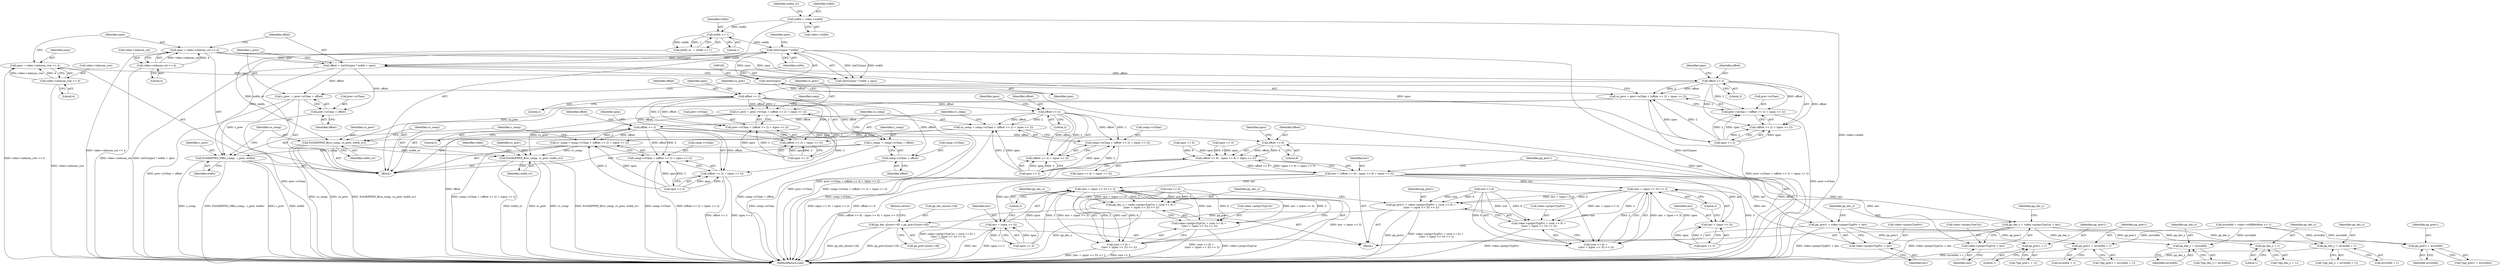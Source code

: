 digraph "1_Android_961e5ac5788b52304e64b9a509781beaf5201fb0_0@integer" {
"1000177" [label="(Call,offset = (int32)ypos * width + xpos)"];
"1000180" [label="(Call,(int32)ypos * width)"];
"1000181" [label="(Call,(int32)ypos)"];
"1000163" [label="(Call,ypos = video->mbnum_row << 4)"];
"1000165" [label="(Call,video->mbnum_row << 4)"];
"1000160" [label="(Call,width >> 1)"];
"1000153" [label="(Call,width = video->width)"];
"1000170" [label="(Call,xpos = video->mbnum_col << 4)"];
"1000172" [label="(Call,video->mbnum_col << 4)"];
"1000186" [label="(Call,c_prev  = prev->yChan + offset)"];
"1000257" [label="(Call,PutSKIPPED_MB(c_comp,  c_prev, width))"];
"1000188" [label="(Call,prev->yChan + offset)"];
"1000200" [label="(Call,offset >> 2)"];
"1000193" [label="(Call,cu_prev = prev->uChan + (offset >> 2) + (xpos >> 2))"];
"1000261" [label="(Call,PutSKIPPED_B(cu_comp, cu_prev, width_uv))"];
"1000265" [label="(Call,PutSKIPPED_B(cv_comp, cv_prev, width_uv))"];
"1000195" [label="(Call,prev->uChan + (offset >> 2) + (xpos >> 2))"];
"1000199" [label="(Call,(offset >> 2) + (xpos >> 2))"];
"1000213" [label="(Call,offset >> 2)"];
"1000206" [label="(Call,cv_prev = prev->vChan + (offset >> 2) + (xpos >> 2))"];
"1000208" [label="(Call,prev->vChan + (offset >> 2) + (xpos >> 2))"];
"1000212" [label="(Call,(offset >> 2) + (xpos >> 2))"];
"1000224" [label="(Call,c_comp  = comp->yChan + offset)"];
"1000226" [label="(Call,comp->yChan + offset)"];
"1000238" [label="(Call,offset >> 2)"];
"1000231" [label="(Call,cu_comp = comp->uChan + (offset >> 2) + (xpos >> 2))"];
"1000233" [label="(Call,comp->uChan + (offset >> 2) + (xpos >> 2))"];
"1000237" [label="(Call,(offset >> 2) + (xpos >> 2))"];
"1000251" [label="(Call,offset >> 2)"];
"1000244" [label="(Call,cv_comp = comp->vChan + (offset >> 2) + (xpos >> 2))"];
"1000246" [label="(Call,comp->vChan + (offset >> 2) + (xpos >> 2))"];
"1000250" [label="(Call,(offset >> 2) + (xpos >> 2))"];
"1000279" [label="(Call,offset >> 6)"];
"1000278" [label="(Call,(offset >> 6) - (xpos >> 6) + (xpos >> 3))"];
"1000276" [label="(Call,imv = (offset >> 6) - (xpos >> 6) + (xpos >> 3))"];
"1000289" [label="(Call,pp_prev1 = video->pstprcTypPrv + imv)"];
"1000314" [label="(Call,pp_prev1 + 1)"];
"1000323" [label="(Call,pp_prev1 + mvwidth)"];
"1000334" [label="(Call,pp_prev1 + mvwidth + 1)"];
"1000291" [label="(Call,video->pstprcTypPrv + imv)"];
"1000296" [label="(Call,pp_dec_y = video->pstprcTypCur + imv)"];
"1000310" [label="(Call,pp_dec_y + 1)"];
"1000319" [label="(Call,pp_dec_y + mvwidth)"];
"1000328" [label="(Call,pp_dec_y + mvwidth + 1)"];
"1000298" [label="(Call,video->pstprcTypCur + imv)"];
"1000349" [label="(Call,(imv + (xpos >> 3)) >> 2)"];
"1000339" [label="(Call,pp_prev1 = video->pstprcTypPrv + (size >> 6) +\n ((imv + (xpos >> 3)) >> 2))"];
"1000378" [label="(Call,pp_dec_u[size>>8] = pp_prev1[size>>8])"];
"1000341" [label="(Call,video->pstprcTypPrv + (size >> 6) +\n ((imv + (xpos >> 3)) >> 2))"];
"1000345" [label="(Call,(size >> 6) +\n ((imv + (xpos >> 3)) >> 2))"];
"1000350" [label="(Call,imv + (xpos >> 3))"];
"1000366" [label="(Call,(imv + (xpos >> 3)) >> 2)"];
"1000356" [label="(Call,pp_dec_u = video->pstprcTypCur + (size >> 6) +\n ((imv + (xpos >> 3)) >> 2))"];
"1000358" [label="(Call,video->pstprcTypCur + (size >> 6) +\n ((imv + (xpos >> 3)) >> 2))"];
"1000362" [label="(Call,(size >> 6) +\n ((imv + (xpos >> 3)) >> 2))"];
"1000367" [label="(Call,imv + (xpos >> 3))"];
"1000251" [label="(Call,offset >> 2)"];
"1000363" [label="(Call,size >> 6)"];
"1000230" [label="(Identifier,offset)"];
"1000184" [label="(Identifier,width)"];
"1000171" [label="(Identifier,xpos)"];
"1000359" [label="(Call,video->pstprcTypCur)"];
"1000232" [label="(Identifier,cu_comp)"];
"1000267" [label="(Identifier,cv_prev)"];
"1000297" [label="(Identifier,pp_dec_y)"];
"1000389" [label="(Return,return;)"];
"1000206" [label="(Call,cv_prev = prev->vChan + (offset >> 2) + (xpos >> 2))"];
"1000186" [label="(Call,c_prev  = prev->yChan + offset)"];
"1000296" [label="(Call,pp_dec_y = video->pstprcTypCur + imv)"];
"1000258" [label="(Identifier,c_comp)"];
"1000375" [label="(Identifier,pp_dec_u)"];
"1000252" [label="(Identifier,offset)"];
"1000315" [label="(Identifier,pp_prev1)"];
"1000199" [label="(Call,(offset >> 2) + (xpos >> 2))"];
"1000202" [label="(Literal,2)"];
"1000214" [label="(Identifier,offset)"];
"1000346" [label="(Call,size >> 6)"];
"1000176" [label="(Literal,4)"];
"1000340" [label="(Identifier,pp_prev1)"];
"1000172" [label="(Call,video->mbnum_col << 4)"];
"1000309" [label="(Call,*(pp_dec_y + 1))"];
"1000209" [label="(Call,prev->vChan)"];
"1000357" [label="(Identifier,pp_dec_u)"];
"1000384" [label="(Call,pp_prev1[size>>8])"];
"1000390" [label="(MethodReturn,void)"];
"1000266" [label="(Identifier,cv_comp)"];
"1000241" [label="(Call,xpos >> 2)"];
"1000215" [label="(Literal,2)"];
"1000349" [label="(Call,(imv + (xpos >> 3)) >> 2)"];
"1000196" [label="(Call,prev->uChan)"];
"1000323" [label="(Call,pp_prev1 + mvwidth)"];
"1000192" [label="(Identifier,offset)"];
"1000234" [label="(Call,comp->uChan)"];
"1000312" [label="(Literal,1)"];
"1000356" [label="(Call,pp_dec_u = video->pstprcTypCur + (size >> 6) +\n ((imv + (xpos >> 3)) >> 2))"];
"1000177" [label="(Call,offset = (int32)ypos * width + xpos)"];
"1000316" [label="(Literal,1)"];
"1000263" [label="(Identifier,cu_prev)"];
"1000195" [label="(Call,prev->uChan + (offset >> 2) + (xpos >> 2))"];
"1000305" [label="(Identifier,pp_dec_y)"];
"1000194" [label="(Identifier,cu_prev)"];
"1000231" [label="(Call,cu_comp = comp->uChan + (offset >> 2) + (xpos >> 2))"];
"1000330" [label="(Call,mvwidth + 1)"];
"1000239" [label="(Identifier,offset)"];
"1000362" [label="(Call,(size >> 6) +\n ((imv + (xpos >> 3)) >> 2))"];
"1000155" [label="(Call,video->width)"];
"1000161" [label="(Identifier,width)"];
"1000282" [label="(Call,(xpos >> 6) + (xpos >> 3))"];
"1000164" [label="(Identifier,ypos)"];
"1000335" [label="(Identifier,pp_prev1)"];
"1000324" [label="(Identifier,pp_prev1)"];
"1000213" [label="(Call,offset >> 2)"];
"1000159" [label="(Identifier,width_uv)"];
"1000188" [label="(Call,prev->yChan + offset)"];
"1000265" [label="(Call,PutSKIPPED_B(cv_comp, cv_prev, width_uv))"];
"1000311" [label="(Identifier,pp_dec_y)"];
"1000255" [label="(Identifier,xpos)"];
"1000187" [label="(Identifier,c_prev)"];
"1000204" [label="(Identifier,xpos)"];
"1000372" [label="(Literal,2)"];
"1000295" [label="(Identifier,imv)"];
"1000336" [label="(Call,mvwidth + 1)"];
"1000325" [label="(Identifier,mvwidth)"];
"1000275" [label="(Block,)"];
"1000329" [label="(Identifier,pp_dec_y)"];
"1000162" [label="(Literal,1)"];
"1000260" [label="(Identifier,width)"];
"1000165" [label="(Call,video->mbnum_row << 4)"];
"1000226" [label="(Call,comp->yChan + offset)"];
"1000154" [label="(Identifier,width)"];
"1000278" [label="(Call,(offset >> 6) - (xpos >> 6) + (xpos >> 3))"];
"1000367" [label="(Call,imv + (xpos >> 3))"];
"1000240" [label="(Literal,2)"];
"1000212" [label="(Call,(offset >> 2) + (xpos >> 2))"];
"1000153" [label="(Call,width = video->width)"];
"1000369" [label="(Call,xpos >> 3)"];
"1000302" [label="(Identifier,imv)"];
"1000146" [label="(Call,mvwidth = video->nMBPerRow << 1)"];
"1000352" [label="(Call,xpos >> 3)"];
"1000350" [label="(Call,imv + (xpos >> 3))"];
"1000368" [label="(Identifier,imv)"];
"1000333" [label="(Call,*(pp_prev1 + mvwidth + 1))"];
"1000160" [label="(Call,width >> 1)"];
"1000276" [label="(Call,imv = (offset >> 6) - (xpos >> 6) + (xpos >> 3))"];
"1000208" [label="(Call,prev->vChan + (offset >> 2) + (xpos >> 2))"];
"1000224" [label="(Call,c_comp  = comp->yChan + offset)"];
"1000310" [label="(Call,pp_dec_y + 1)"];
"1000185" [label="(Identifier,xpos)"];
"1000112" [label="(Block,)"];
"1000181" [label="(Call,(int32)ypos)"];
"1000379" [label="(Call,pp_dec_u[size>>8])"];
"1000345" [label="(Call,(size >> 6) +\n ((imv + (xpos >> 3)) >> 2))"];
"1000358" [label="(Call,video->pstprcTypCur + (size >> 6) +\n ((imv + (xpos >> 3)) >> 2))"];
"1000244" [label="(Call,cv_comp = comp->vChan + (offset >> 2) + (xpos >> 2))"];
"1000261" [label="(Call,PutSKIPPED_B(cu_comp, cu_prev, width_uv))"];
"1000225" [label="(Identifier,c_comp)"];
"1000298" [label="(Call,video->pstprcTypCur + imv)"];
"1000233" [label="(Call,comp->uChan + (offset >> 2) + (xpos >> 2))"];
"1000351" [label="(Identifier,imv)"];
"1000183" [label="(Identifier,ypos)"];
"1000207" [label="(Identifier,cv_prev)"];
"1000378" [label="(Call,pp_dec_u[size>>8] = pp_prev1[size>>8])"];
"1000169" [label="(Literal,4)"];
"1000283" [label="(Call,xpos >> 6)"];
"1000319" [label="(Call,pp_dec_y + mvwidth)"];
"1000277" [label="(Identifier,imv)"];
"1000158" [label="(Call,width_uv  = width >> 1)"];
"1000166" [label="(Call,video->mbnum_row)"];
"1000327" [label="(Call,*(pp_dec_y + mvwidth + 1))"];
"1000193" [label="(Call,cu_prev = prev->uChan + (offset >> 2) + (xpos >> 2))"];
"1000272" [label="(Identifier,video)"];
"1000268" [label="(Identifier,width_uv)"];
"1000238" [label="(Call,offset >> 2)"];
"1000220" [label="(Identifier,comp)"];
"1000245" [label="(Identifier,cv_comp)"];
"1000246" [label="(Call,comp->vChan + (offset >> 2) + (xpos >> 2))"];
"1000262" [label="(Identifier,cu_comp)"];
"1000341" [label="(Call,video->pstprcTypPrv + (size >> 6) +\n ((imv + (xpos >> 3)) >> 2))"];
"1000299" [label="(Call,video->pstprcTypCur)"];
"1000259" [label="(Identifier,c_prev)"];
"1000257" [label="(Call,PutSKIPPED_MB(c_comp,  c_prev, width))"];
"1000250" [label="(Call,(offset >> 2) + (xpos >> 2))"];
"1000328" [label="(Call,pp_dec_y + mvwidth + 1)"];
"1000242" [label="(Identifier,xpos)"];
"1000200" [label="(Call,offset >> 2)"];
"1000201" [label="(Identifier,offset)"];
"1000284" [label="(Identifier,xpos)"];
"1000179" [label="(Call,(int32)ypos * width + xpos)"];
"1000279" [label="(Call,offset >> 6)"];
"1000178" [label="(Identifier,offset)"];
"1000237" [label="(Call,(offset >> 2) + (xpos >> 2))"];
"1000163" [label="(Call,ypos = video->mbnum_row << 4)"];
"1000290" [label="(Identifier,pp_prev1)"];
"1000264" [label="(Identifier,width_uv)"];
"1000320" [label="(Identifier,pp_dec_y)"];
"1000281" [label="(Literal,6)"];
"1000342" [label="(Call,video->pstprcTypPrv)"];
"1000227" [label="(Call,comp->yChan)"];
"1000318" [label="(Call,*(pp_dec_y + mvwidth))"];
"1000180" [label="(Call,(int32)ypos * width)"];
"1000286" [label="(Call,xpos >> 3)"];
"1000216" [label="(Call,xpos >> 2)"];
"1000291" [label="(Call,video->pstprcTypPrv + imv)"];
"1000280" [label="(Identifier,offset)"];
"1000253" [label="(Literal,2)"];
"1000203" [label="(Call,xpos >> 2)"];
"1000366" [label="(Call,(imv + (xpos >> 3)) >> 2)"];
"1000339" [label="(Call,pp_prev1 = video->pstprcTypPrv + (size >> 6) +\n ((imv + (xpos >> 3)) >> 2))"];
"1000170" [label="(Call,xpos = video->mbnum_col << 4)"];
"1000292" [label="(Call,video->pstprcTypPrv)"];
"1000254" [label="(Call,xpos >> 2)"];
"1000321" [label="(Identifier,mvwidth)"];
"1000334" [label="(Call,pp_prev1 + mvwidth + 1)"];
"1000247" [label="(Call,comp->vChan)"];
"1000314" [label="(Call,pp_prev1 + 1)"];
"1000173" [label="(Call,video->mbnum_col)"];
"1000313" [label="(Call,*(pp_prev1 + 1))"];
"1000322" [label="(Call,*(pp_prev1 + mvwidth))"];
"1000355" [label="(Literal,2)"];
"1000189" [label="(Call,prev->yChan)"];
"1000289" [label="(Call,pp_prev1 = video->pstprcTypPrv + imv)"];
"1000217" [label="(Identifier,xpos)"];
"1000177" -> "1000112"  [label="AST: "];
"1000177" -> "1000179"  [label="CFG: "];
"1000178" -> "1000177"  [label="AST: "];
"1000179" -> "1000177"  [label="AST: "];
"1000187" -> "1000177"  [label="CFG: "];
"1000177" -> "1000390"  [label="DDG: (int32)ypos * width + xpos"];
"1000180" -> "1000177"  [label="DDG: (int32)ypos"];
"1000180" -> "1000177"  [label="DDG: width"];
"1000170" -> "1000177"  [label="DDG: xpos"];
"1000177" -> "1000186"  [label="DDG: offset"];
"1000177" -> "1000188"  [label="DDG: offset"];
"1000177" -> "1000200"  [label="DDG: offset"];
"1000180" -> "1000179"  [label="AST: "];
"1000180" -> "1000184"  [label="CFG: "];
"1000181" -> "1000180"  [label="AST: "];
"1000184" -> "1000180"  [label="AST: "];
"1000185" -> "1000180"  [label="CFG: "];
"1000180" -> "1000390"  [label="DDG: (int32)ypos"];
"1000180" -> "1000179"  [label="DDG: (int32)ypos"];
"1000180" -> "1000179"  [label="DDG: width"];
"1000181" -> "1000180"  [label="DDG: ypos"];
"1000160" -> "1000180"  [label="DDG: width"];
"1000180" -> "1000257"  [label="DDG: width"];
"1000181" -> "1000183"  [label="CFG: "];
"1000182" -> "1000181"  [label="AST: "];
"1000183" -> "1000181"  [label="AST: "];
"1000184" -> "1000181"  [label="CFG: "];
"1000181" -> "1000390"  [label="DDG: ypos"];
"1000163" -> "1000181"  [label="DDG: ypos"];
"1000163" -> "1000112"  [label="AST: "];
"1000163" -> "1000165"  [label="CFG: "];
"1000164" -> "1000163"  [label="AST: "];
"1000165" -> "1000163"  [label="AST: "];
"1000171" -> "1000163"  [label="CFG: "];
"1000163" -> "1000390"  [label="DDG: video->mbnum_row << 4"];
"1000165" -> "1000163"  [label="DDG: video->mbnum_row"];
"1000165" -> "1000163"  [label="DDG: 4"];
"1000165" -> "1000169"  [label="CFG: "];
"1000166" -> "1000165"  [label="AST: "];
"1000169" -> "1000165"  [label="AST: "];
"1000165" -> "1000390"  [label="DDG: video->mbnum_row"];
"1000160" -> "1000158"  [label="AST: "];
"1000160" -> "1000162"  [label="CFG: "];
"1000161" -> "1000160"  [label="AST: "];
"1000162" -> "1000160"  [label="AST: "];
"1000158" -> "1000160"  [label="CFG: "];
"1000160" -> "1000158"  [label="DDG: width"];
"1000160" -> "1000158"  [label="DDG: 1"];
"1000153" -> "1000160"  [label="DDG: width"];
"1000153" -> "1000112"  [label="AST: "];
"1000153" -> "1000155"  [label="CFG: "];
"1000154" -> "1000153"  [label="AST: "];
"1000155" -> "1000153"  [label="AST: "];
"1000159" -> "1000153"  [label="CFG: "];
"1000153" -> "1000390"  [label="DDG: video->width"];
"1000170" -> "1000112"  [label="AST: "];
"1000170" -> "1000172"  [label="CFG: "];
"1000171" -> "1000170"  [label="AST: "];
"1000172" -> "1000170"  [label="AST: "];
"1000178" -> "1000170"  [label="CFG: "];
"1000170" -> "1000390"  [label="DDG: video->mbnum_col << 4"];
"1000172" -> "1000170"  [label="DDG: video->mbnum_col"];
"1000172" -> "1000170"  [label="DDG: 4"];
"1000170" -> "1000179"  [label="DDG: xpos"];
"1000170" -> "1000203"  [label="DDG: xpos"];
"1000172" -> "1000176"  [label="CFG: "];
"1000173" -> "1000172"  [label="AST: "];
"1000176" -> "1000172"  [label="AST: "];
"1000172" -> "1000390"  [label="DDG: video->mbnum_col"];
"1000186" -> "1000112"  [label="AST: "];
"1000186" -> "1000188"  [label="CFG: "];
"1000187" -> "1000186"  [label="AST: "];
"1000188" -> "1000186"  [label="AST: "];
"1000194" -> "1000186"  [label="CFG: "];
"1000186" -> "1000390"  [label="DDG: prev->yChan + offset"];
"1000186" -> "1000257"  [label="DDG: c_prev"];
"1000257" -> "1000112"  [label="AST: "];
"1000257" -> "1000260"  [label="CFG: "];
"1000258" -> "1000257"  [label="AST: "];
"1000259" -> "1000257"  [label="AST: "];
"1000260" -> "1000257"  [label="AST: "];
"1000262" -> "1000257"  [label="CFG: "];
"1000257" -> "1000390"  [label="DDG: c_prev"];
"1000257" -> "1000390"  [label="DDG: width"];
"1000257" -> "1000390"  [label="DDG: c_comp"];
"1000257" -> "1000390"  [label="DDG: PutSKIPPED_MB(c_comp,  c_prev, width)"];
"1000224" -> "1000257"  [label="DDG: c_comp"];
"1000188" -> "1000192"  [label="CFG: "];
"1000189" -> "1000188"  [label="AST: "];
"1000192" -> "1000188"  [label="AST: "];
"1000188" -> "1000390"  [label="DDG: prev->yChan"];
"1000200" -> "1000199"  [label="AST: "];
"1000200" -> "1000202"  [label="CFG: "];
"1000201" -> "1000200"  [label="AST: "];
"1000202" -> "1000200"  [label="AST: "];
"1000204" -> "1000200"  [label="CFG: "];
"1000200" -> "1000193"  [label="DDG: offset"];
"1000200" -> "1000193"  [label="DDG: 2"];
"1000200" -> "1000195"  [label="DDG: offset"];
"1000200" -> "1000195"  [label="DDG: 2"];
"1000200" -> "1000199"  [label="DDG: offset"];
"1000200" -> "1000199"  [label="DDG: 2"];
"1000200" -> "1000213"  [label="DDG: offset"];
"1000193" -> "1000112"  [label="AST: "];
"1000193" -> "1000195"  [label="CFG: "];
"1000194" -> "1000193"  [label="AST: "];
"1000195" -> "1000193"  [label="AST: "];
"1000207" -> "1000193"  [label="CFG: "];
"1000193" -> "1000390"  [label="DDG: prev->uChan + (offset >> 2) + (xpos >> 2)"];
"1000203" -> "1000193"  [label="DDG: xpos"];
"1000203" -> "1000193"  [label="DDG: 2"];
"1000193" -> "1000261"  [label="DDG: cu_prev"];
"1000261" -> "1000112"  [label="AST: "];
"1000261" -> "1000264"  [label="CFG: "];
"1000262" -> "1000261"  [label="AST: "];
"1000263" -> "1000261"  [label="AST: "];
"1000264" -> "1000261"  [label="AST: "];
"1000266" -> "1000261"  [label="CFG: "];
"1000261" -> "1000390"  [label="DDG: cu_comp"];
"1000261" -> "1000390"  [label="DDG: cu_prev"];
"1000261" -> "1000390"  [label="DDG: PutSKIPPED_B(cu_comp, cu_prev, width_uv)"];
"1000231" -> "1000261"  [label="DDG: cu_comp"];
"1000158" -> "1000261"  [label="DDG: width_uv"];
"1000261" -> "1000265"  [label="DDG: width_uv"];
"1000265" -> "1000112"  [label="AST: "];
"1000265" -> "1000268"  [label="CFG: "];
"1000266" -> "1000265"  [label="AST: "];
"1000267" -> "1000265"  [label="AST: "];
"1000268" -> "1000265"  [label="AST: "];
"1000272" -> "1000265"  [label="CFG: "];
"1000265" -> "1000390"  [label="DDG: PutSKIPPED_B(cv_comp, cv_prev, width_uv)"];
"1000265" -> "1000390"  [label="DDG: width_uv"];
"1000265" -> "1000390"  [label="DDG: cv_prev"];
"1000265" -> "1000390"  [label="DDG: cv_comp"];
"1000244" -> "1000265"  [label="DDG: cv_comp"];
"1000206" -> "1000265"  [label="DDG: cv_prev"];
"1000195" -> "1000199"  [label="CFG: "];
"1000196" -> "1000195"  [label="AST: "];
"1000199" -> "1000195"  [label="AST: "];
"1000195" -> "1000390"  [label="DDG: prev->uChan"];
"1000203" -> "1000195"  [label="DDG: xpos"];
"1000203" -> "1000195"  [label="DDG: 2"];
"1000199" -> "1000203"  [label="CFG: "];
"1000203" -> "1000199"  [label="AST: "];
"1000203" -> "1000199"  [label="DDG: xpos"];
"1000203" -> "1000199"  [label="DDG: 2"];
"1000213" -> "1000212"  [label="AST: "];
"1000213" -> "1000215"  [label="CFG: "];
"1000214" -> "1000213"  [label="AST: "];
"1000215" -> "1000213"  [label="AST: "];
"1000217" -> "1000213"  [label="CFG: "];
"1000213" -> "1000206"  [label="DDG: offset"];
"1000213" -> "1000206"  [label="DDG: 2"];
"1000213" -> "1000208"  [label="DDG: offset"];
"1000213" -> "1000208"  [label="DDG: 2"];
"1000213" -> "1000212"  [label="DDG: offset"];
"1000213" -> "1000212"  [label="DDG: 2"];
"1000213" -> "1000224"  [label="DDG: offset"];
"1000213" -> "1000226"  [label="DDG: offset"];
"1000213" -> "1000238"  [label="DDG: offset"];
"1000206" -> "1000112"  [label="AST: "];
"1000206" -> "1000208"  [label="CFG: "];
"1000207" -> "1000206"  [label="AST: "];
"1000208" -> "1000206"  [label="AST: "];
"1000220" -> "1000206"  [label="CFG: "];
"1000206" -> "1000390"  [label="DDG: prev->vChan + (offset >> 2) + (xpos >> 2)"];
"1000216" -> "1000206"  [label="DDG: xpos"];
"1000216" -> "1000206"  [label="DDG: 2"];
"1000208" -> "1000212"  [label="CFG: "];
"1000209" -> "1000208"  [label="AST: "];
"1000212" -> "1000208"  [label="AST: "];
"1000208" -> "1000390"  [label="DDG: prev->vChan"];
"1000216" -> "1000208"  [label="DDG: xpos"];
"1000216" -> "1000208"  [label="DDG: 2"];
"1000212" -> "1000216"  [label="CFG: "];
"1000216" -> "1000212"  [label="AST: "];
"1000216" -> "1000212"  [label="DDG: xpos"];
"1000216" -> "1000212"  [label="DDG: 2"];
"1000224" -> "1000112"  [label="AST: "];
"1000224" -> "1000226"  [label="CFG: "];
"1000225" -> "1000224"  [label="AST: "];
"1000226" -> "1000224"  [label="AST: "];
"1000232" -> "1000224"  [label="CFG: "];
"1000224" -> "1000390"  [label="DDG: comp->yChan + offset"];
"1000226" -> "1000230"  [label="CFG: "];
"1000227" -> "1000226"  [label="AST: "];
"1000230" -> "1000226"  [label="AST: "];
"1000226" -> "1000390"  [label="DDG: comp->yChan"];
"1000238" -> "1000237"  [label="AST: "];
"1000238" -> "1000240"  [label="CFG: "];
"1000239" -> "1000238"  [label="AST: "];
"1000240" -> "1000238"  [label="AST: "];
"1000242" -> "1000238"  [label="CFG: "];
"1000238" -> "1000231"  [label="DDG: offset"];
"1000238" -> "1000231"  [label="DDG: 2"];
"1000238" -> "1000233"  [label="DDG: offset"];
"1000238" -> "1000233"  [label="DDG: 2"];
"1000238" -> "1000237"  [label="DDG: offset"];
"1000238" -> "1000237"  [label="DDG: 2"];
"1000238" -> "1000251"  [label="DDG: offset"];
"1000231" -> "1000112"  [label="AST: "];
"1000231" -> "1000233"  [label="CFG: "];
"1000232" -> "1000231"  [label="AST: "];
"1000233" -> "1000231"  [label="AST: "];
"1000245" -> "1000231"  [label="CFG: "];
"1000231" -> "1000390"  [label="DDG: comp->uChan + (offset >> 2) + (xpos >> 2)"];
"1000241" -> "1000231"  [label="DDG: xpos"];
"1000241" -> "1000231"  [label="DDG: 2"];
"1000233" -> "1000237"  [label="CFG: "];
"1000234" -> "1000233"  [label="AST: "];
"1000237" -> "1000233"  [label="AST: "];
"1000233" -> "1000390"  [label="DDG: comp->uChan"];
"1000241" -> "1000233"  [label="DDG: xpos"];
"1000241" -> "1000233"  [label="DDG: 2"];
"1000237" -> "1000241"  [label="CFG: "];
"1000241" -> "1000237"  [label="AST: "];
"1000241" -> "1000237"  [label="DDG: xpos"];
"1000241" -> "1000237"  [label="DDG: 2"];
"1000251" -> "1000250"  [label="AST: "];
"1000251" -> "1000253"  [label="CFG: "];
"1000252" -> "1000251"  [label="AST: "];
"1000253" -> "1000251"  [label="AST: "];
"1000255" -> "1000251"  [label="CFG: "];
"1000251" -> "1000390"  [label="DDG: offset"];
"1000251" -> "1000244"  [label="DDG: offset"];
"1000251" -> "1000244"  [label="DDG: 2"];
"1000251" -> "1000246"  [label="DDG: offset"];
"1000251" -> "1000246"  [label="DDG: 2"];
"1000251" -> "1000250"  [label="DDG: offset"];
"1000251" -> "1000250"  [label="DDG: 2"];
"1000251" -> "1000279"  [label="DDG: offset"];
"1000244" -> "1000112"  [label="AST: "];
"1000244" -> "1000246"  [label="CFG: "];
"1000245" -> "1000244"  [label="AST: "];
"1000246" -> "1000244"  [label="AST: "];
"1000258" -> "1000244"  [label="CFG: "];
"1000244" -> "1000390"  [label="DDG: comp->vChan + (offset >> 2) + (xpos >> 2)"];
"1000254" -> "1000244"  [label="DDG: xpos"];
"1000254" -> "1000244"  [label="DDG: 2"];
"1000246" -> "1000250"  [label="CFG: "];
"1000247" -> "1000246"  [label="AST: "];
"1000250" -> "1000246"  [label="AST: "];
"1000246" -> "1000390"  [label="DDG: comp->vChan"];
"1000246" -> "1000390"  [label="DDG: (offset >> 2) + (xpos >> 2)"];
"1000254" -> "1000246"  [label="DDG: xpos"];
"1000254" -> "1000246"  [label="DDG: 2"];
"1000250" -> "1000254"  [label="CFG: "];
"1000254" -> "1000250"  [label="AST: "];
"1000250" -> "1000390"  [label="DDG: offset >> 2"];
"1000250" -> "1000390"  [label="DDG: xpos >> 2"];
"1000254" -> "1000250"  [label="DDG: xpos"];
"1000254" -> "1000250"  [label="DDG: 2"];
"1000279" -> "1000278"  [label="AST: "];
"1000279" -> "1000281"  [label="CFG: "];
"1000280" -> "1000279"  [label="AST: "];
"1000281" -> "1000279"  [label="AST: "];
"1000284" -> "1000279"  [label="CFG: "];
"1000279" -> "1000390"  [label="DDG: offset"];
"1000279" -> "1000278"  [label="DDG: offset"];
"1000279" -> "1000278"  [label="DDG: 6"];
"1000278" -> "1000276"  [label="AST: "];
"1000278" -> "1000282"  [label="CFG: "];
"1000282" -> "1000278"  [label="AST: "];
"1000276" -> "1000278"  [label="CFG: "];
"1000278" -> "1000390"  [label="DDG: (xpos >> 6) + (xpos >> 3)"];
"1000278" -> "1000390"  [label="DDG: offset >> 6"];
"1000278" -> "1000276"  [label="DDG: offset >> 6"];
"1000278" -> "1000276"  [label="DDG: (xpos >> 6) + (xpos >> 3)"];
"1000283" -> "1000278"  [label="DDG: xpos"];
"1000283" -> "1000278"  [label="DDG: 6"];
"1000286" -> "1000278"  [label="DDG: xpos"];
"1000286" -> "1000278"  [label="DDG: 3"];
"1000276" -> "1000275"  [label="AST: "];
"1000277" -> "1000276"  [label="AST: "];
"1000290" -> "1000276"  [label="CFG: "];
"1000276" -> "1000390"  [label="DDG: (offset >> 6) - (xpos >> 6) + (xpos >> 3)"];
"1000276" -> "1000289"  [label="DDG: imv"];
"1000276" -> "1000291"  [label="DDG: imv"];
"1000276" -> "1000296"  [label="DDG: imv"];
"1000276" -> "1000298"  [label="DDG: imv"];
"1000276" -> "1000349"  [label="DDG: imv"];
"1000276" -> "1000350"  [label="DDG: imv"];
"1000276" -> "1000366"  [label="DDG: imv"];
"1000276" -> "1000367"  [label="DDG: imv"];
"1000289" -> "1000275"  [label="AST: "];
"1000289" -> "1000291"  [label="CFG: "];
"1000290" -> "1000289"  [label="AST: "];
"1000291" -> "1000289"  [label="AST: "];
"1000297" -> "1000289"  [label="CFG: "];
"1000289" -> "1000390"  [label="DDG: video->pstprcTypPrv + imv"];
"1000289" -> "1000314"  [label="DDG: pp_prev1"];
"1000289" -> "1000323"  [label="DDG: pp_prev1"];
"1000289" -> "1000334"  [label="DDG: pp_prev1"];
"1000314" -> "1000313"  [label="AST: "];
"1000314" -> "1000316"  [label="CFG: "];
"1000315" -> "1000314"  [label="AST: "];
"1000316" -> "1000314"  [label="AST: "];
"1000313" -> "1000314"  [label="CFG: "];
"1000323" -> "1000322"  [label="AST: "];
"1000323" -> "1000325"  [label="CFG: "];
"1000324" -> "1000323"  [label="AST: "];
"1000325" -> "1000323"  [label="AST: "];
"1000322" -> "1000323"  [label="CFG: "];
"1000146" -> "1000323"  [label="DDG: mvwidth"];
"1000334" -> "1000333"  [label="AST: "];
"1000334" -> "1000336"  [label="CFG: "];
"1000335" -> "1000334"  [label="AST: "];
"1000336" -> "1000334"  [label="AST: "];
"1000333" -> "1000334"  [label="CFG: "];
"1000334" -> "1000390"  [label="DDG: mvwidth + 1"];
"1000146" -> "1000334"  [label="DDG: mvwidth"];
"1000291" -> "1000295"  [label="CFG: "];
"1000292" -> "1000291"  [label="AST: "];
"1000295" -> "1000291"  [label="AST: "];
"1000296" -> "1000275"  [label="AST: "];
"1000296" -> "1000298"  [label="CFG: "];
"1000297" -> "1000296"  [label="AST: "];
"1000298" -> "1000296"  [label="AST: "];
"1000305" -> "1000296"  [label="CFG: "];
"1000296" -> "1000390"  [label="DDG: video->pstprcTypCur + imv"];
"1000296" -> "1000310"  [label="DDG: pp_dec_y"];
"1000296" -> "1000319"  [label="DDG: pp_dec_y"];
"1000296" -> "1000328"  [label="DDG: pp_dec_y"];
"1000310" -> "1000309"  [label="AST: "];
"1000310" -> "1000312"  [label="CFG: "];
"1000311" -> "1000310"  [label="AST: "];
"1000312" -> "1000310"  [label="AST: "];
"1000309" -> "1000310"  [label="CFG: "];
"1000319" -> "1000318"  [label="AST: "];
"1000319" -> "1000321"  [label="CFG: "];
"1000320" -> "1000319"  [label="AST: "];
"1000321" -> "1000319"  [label="AST: "];
"1000318" -> "1000319"  [label="CFG: "];
"1000146" -> "1000319"  [label="DDG: mvwidth"];
"1000328" -> "1000327"  [label="AST: "];
"1000328" -> "1000330"  [label="CFG: "];
"1000329" -> "1000328"  [label="AST: "];
"1000330" -> "1000328"  [label="AST: "];
"1000327" -> "1000328"  [label="CFG: "];
"1000328" -> "1000390"  [label="DDG: pp_dec_y"];
"1000146" -> "1000328"  [label="DDG: mvwidth"];
"1000298" -> "1000302"  [label="CFG: "];
"1000299" -> "1000298"  [label="AST: "];
"1000302" -> "1000298"  [label="AST: "];
"1000349" -> "1000345"  [label="AST: "];
"1000349" -> "1000355"  [label="CFG: "];
"1000350" -> "1000349"  [label="AST: "];
"1000355" -> "1000349"  [label="AST: "];
"1000345" -> "1000349"  [label="CFG: "];
"1000349" -> "1000339"  [label="DDG: imv + (xpos >> 3)"];
"1000349" -> "1000339"  [label="DDG: 2"];
"1000349" -> "1000341"  [label="DDG: imv + (xpos >> 3)"];
"1000349" -> "1000341"  [label="DDG: 2"];
"1000349" -> "1000345"  [label="DDG: imv + (xpos >> 3)"];
"1000349" -> "1000345"  [label="DDG: 2"];
"1000352" -> "1000349"  [label="DDG: xpos"];
"1000352" -> "1000349"  [label="DDG: 3"];
"1000339" -> "1000275"  [label="AST: "];
"1000339" -> "1000341"  [label="CFG: "];
"1000340" -> "1000339"  [label="AST: "];
"1000341" -> "1000339"  [label="AST: "];
"1000357" -> "1000339"  [label="CFG: "];
"1000339" -> "1000390"  [label="DDG: pp_prev1"];
"1000339" -> "1000390"  [label="DDG: video->pstprcTypPrv + (size >> 6) +\n ((imv + (xpos >> 3)) >> 2)"];
"1000346" -> "1000339"  [label="DDG: size"];
"1000346" -> "1000339"  [label="DDG: 6"];
"1000339" -> "1000378"  [label="DDG: pp_prev1"];
"1000378" -> "1000275"  [label="AST: "];
"1000378" -> "1000384"  [label="CFG: "];
"1000379" -> "1000378"  [label="AST: "];
"1000384" -> "1000378"  [label="AST: "];
"1000389" -> "1000378"  [label="CFG: "];
"1000378" -> "1000390"  [label="DDG: pp_prev1[size>>8]"];
"1000378" -> "1000390"  [label="DDG: pp_dec_u[size>>8]"];
"1000341" -> "1000345"  [label="CFG: "];
"1000342" -> "1000341"  [label="AST: "];
"1000345" -> "1000341"  [label="AST: "];
"1000341" -> "1000390"  [label="DDG: video->pstprcTypPrv"];
"1000346" -> "1000341"  [label="DDG: size"];
"1000346" -> "1000341"  [label="DDG: 6"];
"1000346" -> "1000345"  [label="AST: "];
"1000346" -> "1000345"  [label="DDG: size"];
"1000346" -> "1000345"  [label="DDG: 6"];
"1000350" -> "1000352"  [label="CFG: "];
"1000351" -> "1000350"  [label="AST: "];
"1000352" -> "1000350"  [label="AST: "];
"1000355" -> "1000350"  [label="CFG: "];
"1000352" -> "1000350"  [label="DDG: xpos"];
"1000352" -> "1000350"  [label="DDG: 3"];
"1000366" -> "1000362"  [label="AST: "];
"1000366" -> "1000372"  [label="CFG: "];
"1000367" -> "1000366"  [label="AST: "];
"1000372" -> "1000366"  [label="AST: "];
"1000362" -> "1000366"  [label="CFG: "];
"1000366" -> "1000390"  [label="DDG: imv + (xpos >> 3)"];
"1000366" -> "1000356"  [label="DDG: imv + (xpos >> 3)"];
"1000366" -> "1000356"  [label="DDG: 2"];
"1000366" -> "1000358"  [label="DDG: imv + (xpos >> 3)"];
"1000366" -> "1000358"  [label="DDG: 2"];
"1000366" -> "1000362"  [label="DDG: imv + (xpos >> 3)"];
"1000366" -> "1000362"  [label="DDG: 2"];
"1000369" -> "1000366"  [label="DDG: xpos"];
"1000369" -> "1000366"  [label="DDG: 3"];
"1000356" -> "1000275"  [label="AST: "];
"1000356" -> "1000358"  [label="CFG: "];
"1000357" -> "1000356"  [label="AST: "];
"1000358" -> "1000356"  [label="AST: "];
"1000375" -> "1000356"  [label="CFG: "];
"1000356" -> "1000390"  [label="DDG: pp_dec_u"];
"1000356" -> "1000390"  [label="DDG: video->pstprcTypCur + (size >> 6) +\n ((imv + (xpos >> 3)) >> 2)"];
"1000363" -> "1000356"  [label="DDG: size"];
"1000363" -> "1000356"  [label="DDG: 6"];
"1000358" -> "1000362"  [label="CFG: "];
"1000359" -> "1000358"  [label="AST: "];
"1000362" -> "1000358"  [label="AST: "];
"1000358" -> "1000390"  [label="DDG: (size >> 6) +\n ((imv + (xpos >> 3)) >> 2)"];
"1000358" -> "1000390"  [label="DDG: video->pstprcTypCur"];
"1000363" -> "1000358"  [label="DDG: size"];
"1000363" -> "1000358"  [label="DDG: 6"];
"1000363" -> "1000362"  [label="AST: "];
"1000362" -> "1000390"  [label="DDG: (imv + (xpos >> 3)) >> 2"];
"1000362" -> "1000390"  [label="DDG: size >> 6"];
"1000363" -> "1000362"  [label="DDG: size"];
"1000363" -> "1000362"  [label="DDG: 6"];
"1000367" -> "1000369"  [label="CFG: "];
"1000368" -> "1000367"  [label="AST: "];
"1000369" -> "1000367"  [label="AST: "];
"1000372" -> "1000367"  [label="CFG: "];
"1000367" -> "1000390"  [label="DDG: xpos >> 3"];
"1000367" -> "1000390"  [label="DDG: imv"];
"1000369" -> "1000367"  [label="DDG: xpos"];
"1000369" -> "1000367"  [label="DDG: 3"];
}
